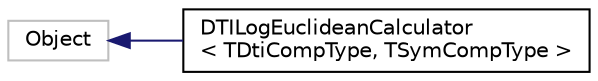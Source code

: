 digraph "Graphical Class Hierarchy"
{
 // LATEX_PDF_SIZE
  edge [fontname="Helvetica",fontsize="10",labelfontname="Helvetica",labelfontsize="10"];
  node [fontname="Helvetica",fontsize="10",shape=record];
  rankdir="LR";
  Node6 [label="Object",height=0.2,width=0.4,color="grey75", fillcolor="white", style="filled",tooltip=" "];
  Node6 -> Node0 [dir="back",color="midnightblue",fontsize="10",style="solid",fontname="Helvetica"];
  Node0 [label="DTILogEuclideanCalculator\l\< TDtiCompType, TSymCompType \>",height=0.2,width=0.4,color="black", fillcolor="white", style="filled",URL="$classitk_1_1DTILogEuclideanCalculator.html",tooltip="The Purpose of this class is to provide common computations for diffusion tensors specifically."];
}
